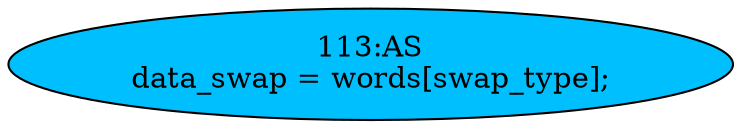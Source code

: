 strict digraph "" {
	node [label="\N"];
	"113:AS"	 [ast="<pyverilog.vparser.ast.Assign object at 0x7eff413d9990>",
		def_var="['data_swap']",
		fillcolor=deepskyblue,
		label="113:AS
data_swap = words[swap_type];",
		statements="[]",
		style=filled,
		typ=Assign,
		use_var="['words', 'swap_type']"];
}
